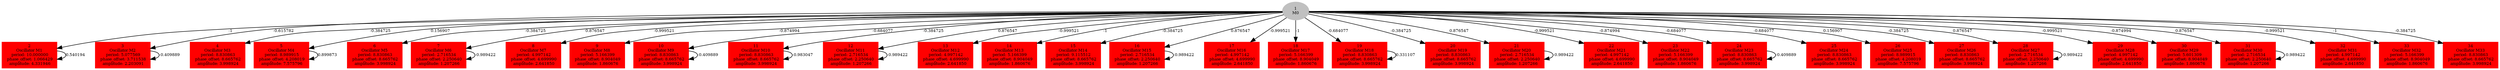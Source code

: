  digraph g{ forcelabels=true;
1[label=<1<BR/>M0>,color="grey",style=filled,fontsize=8];
2 [label=<2<BR />Oscillator M1<BR /> period: 10.000000<BR /> phase_offset: 1.066429<BR /> amplitude: 4.331946>, shape=box,color=red,style=filled,fontsize=8];3 [label=<3<BR />Oscillator M2<BR /> period: 5.077569<BR /> phase_offset: 3.711538<BR /> amplitude: 2.203091>, shape=box,color=red,style=filled,fontsize=8];4 [label=<4<BR />Oscillator M3<BR /> period: 8.830863<BR /> phase_offset: 8.665762<BR /> amplitude: 3.998924>, shape=box,color=red,style=filled,fontsize=8];5 [label=<5<BR />Oscillator M4<BR /> period: 8.989915<BR /> phase_offset: 4.208019<BR /> amplitude: 7.575796>, shape=box,color=red,style=filled,fontsize=8];6 [label=<6<BR />Oscillator M5<BR /> period: 8.830863<BR /> phase_offset: 8.665762<BR /> amplitude: 3.998924>, shape=box,color=red,style=filled,fontsize=8];7 [label=<7<BR />Oscillator M6<BR /> period: 2.716534<BR /> phase_offset: 2.250640<BR /> amplitude: 1.207266>, shape=box,color=red,style=filled,fontsize=8];8 [label=<8<BR />Oscillator M7<BR /> period: 4.997142<BR /> phase_offset: 4.699990<BR /> amplitude: 2.641850>, shape=box,color=red,style=filled,fontsize=8];9 [label=<9<BR />Oscillator M8<BR /> period: 5.166399<BR /> phase_offset: 8.904049<BR /> amplitude: 1.860676>, shape=box,color=red,style=filled,fontsize=8];10 [label=<10<BR />Oscillator M9<BR /> period: 8.830863<BR /> phase_offset: 8.665762<BR /> amplitude: 3.998924>, shape=box,color=red,style=filled,fontsize=8];11 [label=<11<BR />Oscillator M10<BR /> period: 8.830863<BR /> phase_offset: 8.665762<BR /> amplitude: 3.998924>, shape=box,color=red,style=filled,fontsize=8];12 [label=<12<BR />Oscillator M11<BR /> period: 2.716534<BR /> phase_offset: 2.250640<BR /> amplitude: 1.207266>, shape=box,color=red,style=filled,fontsize=8];13 [label=<13<BR />Oscillator M12<BR /> period: 4.997142<BR /> phase_offset: 4.699990<BR /> amplitude: 2.641850>, shape=box,color=red,style=filled,fontsize=8];14 [label=<14<BR />Oscillator M13<BR /> period: 5.166399<BR /> phase_offset: 8.904049<BR /> amplitude: 1.860676>, shape=box,color=red,style=filled,fontsize=8];15 [label=<15<BR />Oscillator M14<BR /> period: 9.115512<BR /> phase_offset: 8.665762<BR /> amplitude: 3.998924>, shape=box,color=red,style=filled,fontsize=8];16 [label=<16<BR />Oscillator M15<BR /> period: 2.716534<BR /> phase_offset: 2.250640<BR /> amplitude: 1.207266>, shape=box,color=red,style=filled,fontsize=8];17 [label=<17<BR />Oscillator M16<BR /> period: 4.997142<BR /> phase_offset: 4.699990<BR /> amplitude: 2.641850>, shape=box,color=red,style=filled,fontsize=8];18 [label=<18<BR />Oscillator M17<BR /> period: 5.166399<BR /> phase_offset: 8.904049<BR /> amplitude: 1.860676>, shape=box,color=red,style=filled,fontsize=8];19 [label=<19<BR />Oscillator M18<BR /> period: 8.830863<BR /> phase_offset: 8.665762<BR /> amplitude: 3.998924>, shape=box,color=red,style=filled,fontsize=8];20 [label=<20<BR />Oscillator M19<BR /> period: 8.830863<BR /> phase_offset: 8.665762<BR /> amplitude: 3.998924>, shape=box,color=red,style=filled,fontsize=8];21 [label=<21<BR />Oscillator M20<BR /> period: 2.716534<BR /> phase_offset: 2.250640<BR /> amplitude: 1.207266>, shape=box,color=red,style=filled,fontsize=8];22 [label=<22<BR />Oscillator M21<BR /> period: 4.997142<BR /> phase_offset: 4.699990<BR /> amplitude: 2.641850>, shape=box,color=red,style=filled,fontsize=8];23 [label=<23<BR />Oscillator M22<BR /> period: 5.166399<BR /> phase_offset: 8.904049<BR /> amplitude: 1.860676>, shape=box,color=red,style=filled,fontsize=8];24 [label=<24<BR />Oscillator M23<BR /> period: 8.830863<BR /> phase_offset: 8.665762<BR /> amplitude: 3.998924>, shape=box,color=red,style=filled,fontsize=8];25 [label=<25<BR />Oscillator M24<BR /> period: 8.830863<BR /> phase_offset: 8.665762<BR /> amplitude: 3.998924>, shape=box,color=red,style=filled,fontsize=8];26 [label=<26<BR />Oscillator M25<BR /> period: 8.989915<BR /> phase_offset: 4.208019<BR /> amplitude: 7.575796>, shape=box,color=red,style=filled,fontsize=8];27 [label=<27<BR />Oscillator M26<BR /> period: 8.830863<BR /> phase_offset: 8.665762<BR /> amplitude: 3.998924>, shape=box,color=red,style=filled,fontsize=8];28 [label=<28<BR />Oscillator M27<BR /> period: 2.716534<BR /> phase_offset: 2.250640<BR /> amplitude: 1.207266>, shape=box,color=red,style=filled,fontsize=8];29 [label=<29<BR />Oscillator M28<BR /> period: 4.997142<BR /> phase_offset: 4.699990<BR /> amplitude: 2.641850>, shape=box,color=red,style=filled,fontsize=8];30 [label=<30<BR />Oscillator M29<BR /> period: 5.601309<BR /> phase_offset: 8.904049<BR /> amplitude: 1.860676>, shape=box,color=red,style=filled,fontsize=8];31 [label=<31<BR />Oscillator M30<BR /> period: 2.716534<BR /> phase_offset: 2.250640<BR /> amplitude: 1.207266>, shape=box,color=red,style=filled,fontsize=8];32 [label=<32<BR />Oscillator M31<BR /> period: 4.997142<BR /> phase_offset: 4.699990<BR /> amplitude: 2.641850>, shape=box,color=red,style=filled,fontsize=8];33 [label=<33<BR />Oscillator M32<BR /> period: 5.166399<BR /> phase_offset: 8.904049<BR /> amplitude: 1.860676>, shape=box,color=red,style=filled,fontsize=8];34 [label=<34<BR />Oscillator M33<BR /> period: 8.830863<BR /> phase_offset: 8.665762<BR /> amplitude: 3.998924>, shape=box,color=red,style=filled,fontsize=8];1 -> 2[label="-1 ",fontsize="8"];
1 -> 3[label="-0.615782 ",fontsize="8"];
1 -> 4[label="-0.384725 ",fontsize="8"];
1 -> 5[label="0.156907 ",fontsize="8"];
1 -> 6[label="-0.384725 ",fontsize="8"];
1 -> 7[label="0.876547 ",fontsize="8"];
1 -> 8[label="-0.999521 ",fontsize="8"];
1 -> 9[label="-0.874994 ",fontsize="8"];
1 -> 10[label="-0.684077 ",fontsize="8"];
1 -> 11[label="-0.384725 ",fontsize="8"];
1 -> 12[label="0.876547 ",fontsize="8"];
1 -> 13[label="-0.999521 ",fontsize="8"];
1 -> 14[label="-1 ",fontsize="8"];
1 -> 15[label="-0.384725 ",fontsize="8"];
1 -> 16[label="0.876547 ",fontsize="8"];
1 -> 17[label="-0.999521 ",fontsize="8"];
1 -> 18[label="-1 ",fontsize="8"];
1 -> 19[label="-0.684077 ",fontsize="8"];
1 -> 20[label="-0.384725 ",fontsize="8"];
1 -> 21[label="0.876547 ",fontsize="8"];
1 -> 22[label="-0.999521 ",fontsize="8"];
1 -> 23[label="-0.874994 ",fontsize="8"];
1 -> 24[label="-0.684077 ",fontsize="8"];
1 -> 25[label="-0.684077 ",fontsize="8"];
1 -> 26[label="0.156907 ",fontsize="8"];
1 -> 27[label="-0.384725 ",fontsize="8"];
1 -> 28[label="0.876547 ",fontsize="8"];
1 -> 29[label="-0.999521 ",fontsize="8"];
1 -> 30[label="-0.874994 ",fontsize="8"];
1 -> 31[label="0.876547 ",fontsize="8"];
1 -> 32[label="-0.999521 ",fontsize="8"];
1 -> 33[label="-1 ",fontsize="8"];
1 -> 34[label="-0.384725 ",fontsize="8"];
2 -> 2[label="0.540194 ",fontsize="8"];
3 -> 3[label="-0.409889 ",fontsize="8"];
5 -> 5[label="0.899873 ",fontsize="8"];
7 -> 7[label="-0.989422 ",fontsize="8"];
10 -> 10[label="-0.409889 ",fontsize="8"];
11 -> 11[label="-0.983047 ",fontsize="8"];
12 -> 12[label="-0.989422 ",fontsize="8"];
16 -> 16[label="-0.989422 ",fontsize="8"];
19 -> 19[label="0.331107 ",fontsize="8"];
21 -> 21[label="-0.989422 ",fontsize="8"];
24 -> 24[label="-0.409889 ",fontsize="8"];
28 -> 28[label="-0.989422 ",fontsize="8"];
31 -> 31[label="-0.989422 ",fontsize="8"];
 }

